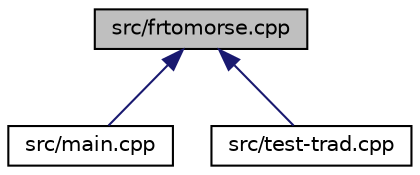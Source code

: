 digraph "src/frtomorse.cpp"
{
 // LATEX_PDF_SIZE
  edge [fontname="Helvetica",fontsize="10",labelfontname="Helvetica",labelfontsize="10"];
  node [fontname="Helvetica",fontsize="10",shape=record];
  Node1 [label="src/frtomorse.cpp",height=0.2,width=0.4,color="black", fillcolor="grey75", style="filled", fontcolor="black",tooltip="Fichier contenant la classe Map."];
  Node1 -> Node2 [dir="back",color="midnightblue",fontsize="10",style="solid",fontname="Helvetica"];
  Node2 [label="src/main.cpp",height=0.2,width=0.4,color="black", fillcolor="white", style="filled",URL="$main_8cpp.html",tooltip=" "];
  Node1 -> Node3 [dir="back",color="midnightblue",fontsize="10",style="solid",fontname="Helvetica"];
  Node3 [label="src/test-trad.cpp",height=0.2,width=0.4,color="black", fillcolor="white", style="filled",URL="$test-trad_8cpp.html",tooltip="Fichier contenant les tests."];
}
